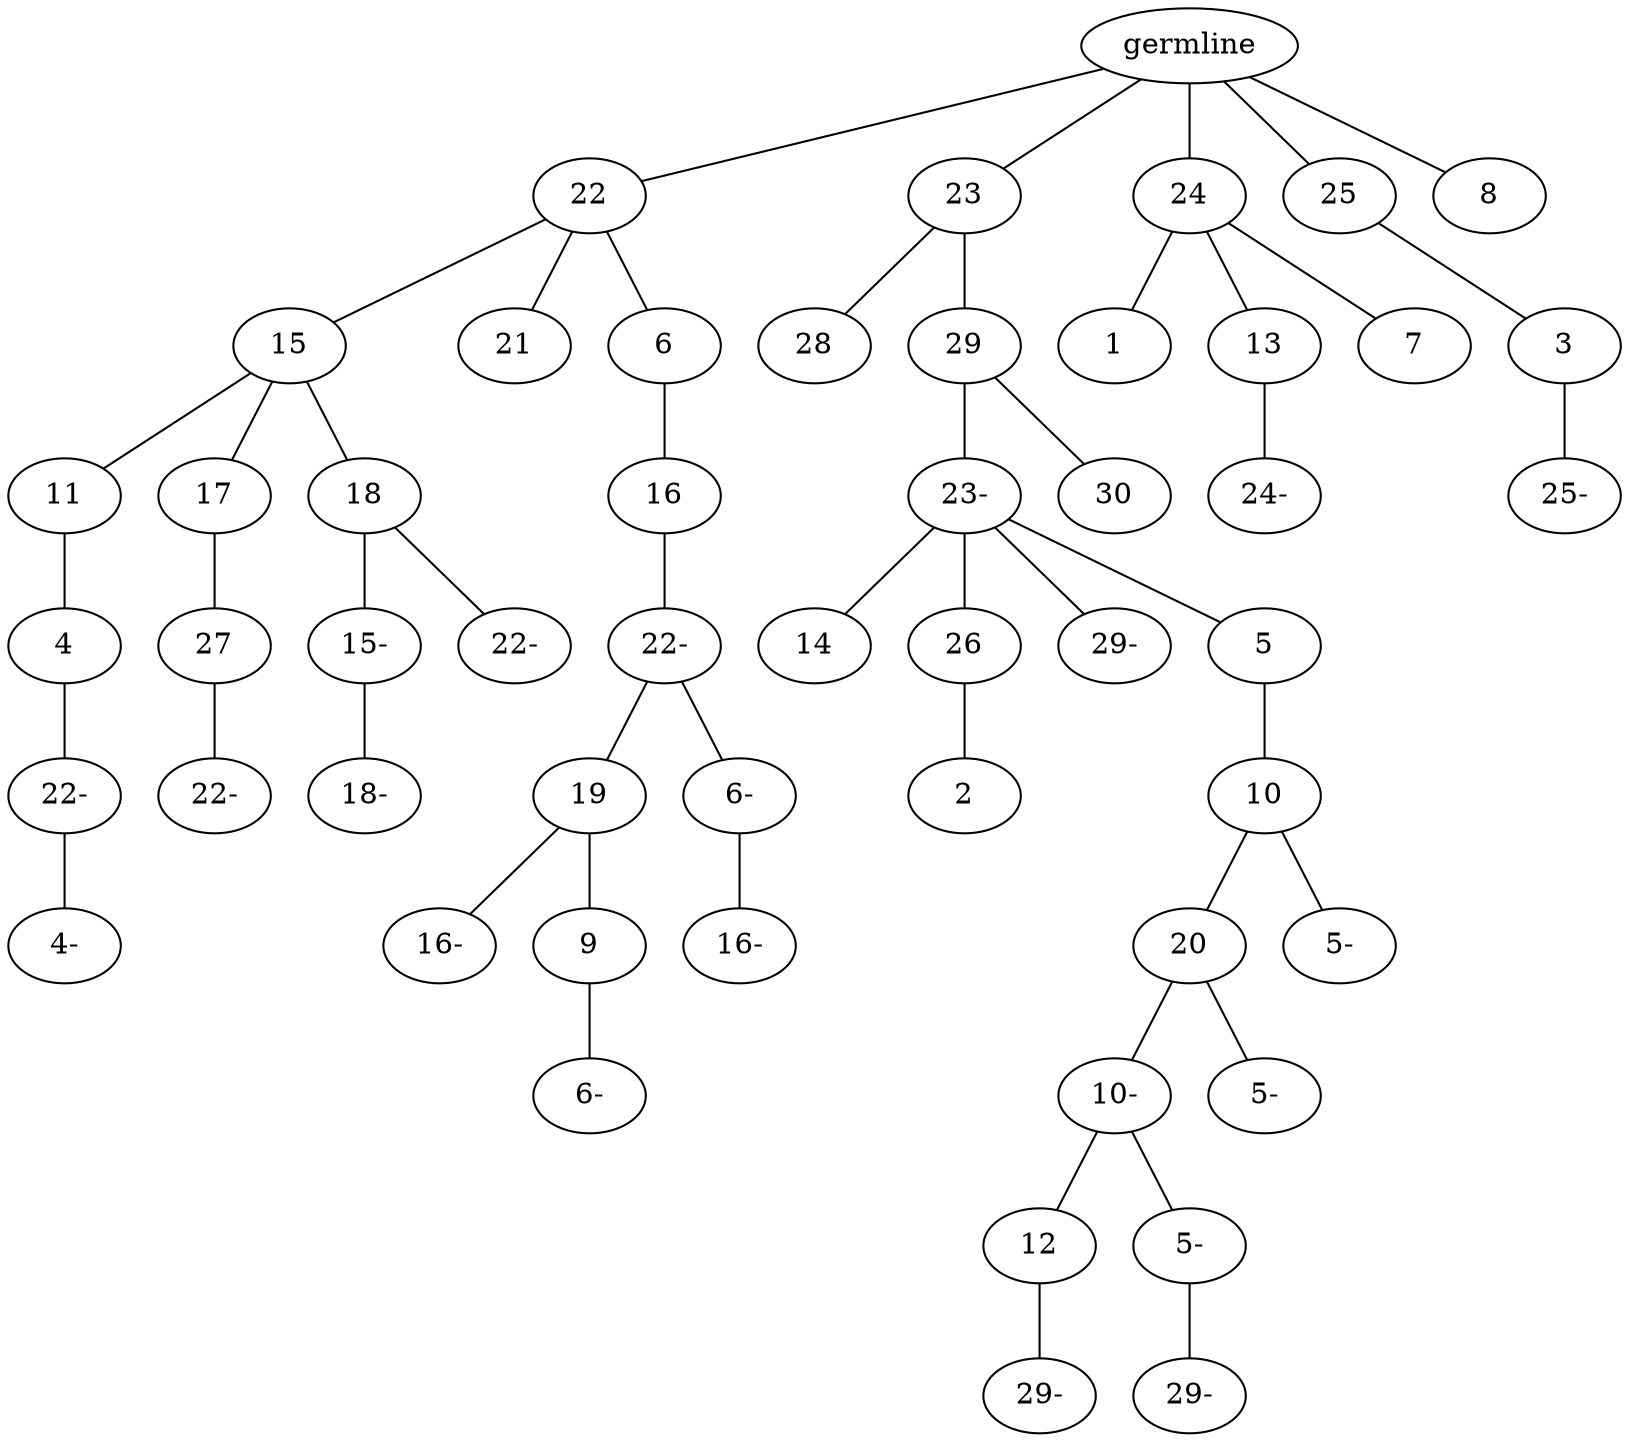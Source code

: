graph tree {
    "140235187382832" [label="germline"];
    "140235187475120" [label="22"];
    "140235187439168" [label="15"];
    "140235187439072" [label="11"];
    "140235187438736" [label="4"];
    "140235187440272" [label="22-"];
    "140235187438352" [label="4-"];
    "140235187437632" [label="17"];
    "140235187440848" [label="27"];
    "140235187449520" [label="22-"];
    "140235187438112" [label="18"];
    "140235187441568" [label="15-"];
    "140235187437968" [label="18-"];
    "140235187438832" [label="22-"];
    "140235187438064" [label="21"];
    "140235187437824" [label="6"];
    "140235187438208" [label="16"];
    "140235187438400" [label="22-"];
    "140235187441040" [label="19"];
    "140235187412896" [label="16-"];
    "140235187412176" [label="9"];
    "140235187410976" [label="6-"];
    "140235187439744" [label="6-"];
    "140235187412032" [label="16-"];
    "140235187478240" [label="23"];
    "140235187439216" [label="28"];
    "140235187438928" [label="29"];
    "140235187440944" [label="23-"];
    "140235187410736" [label="14"];
    "140235187411216" [label="26"];
    "140235187411600" [label="2"];
    "140235187410784" [label="29-"];
    "140235187412800" [label="5"];
    "140235187412512" [label="10"];
    "140235187410448" [label="20"];
    "140235187447024" [label="10-"];
    "140235187500512" [label="12"];
    "140235187499600" [label="29-"];
    "140235187499408" [label="5-"];
    "140235187499168" [label="29-"];
    "140235187500032" [label="5-"];
    "140235187412848" [label="5-"];
    "140235187439456" [label="30"];
    "140235187478384" [label="24"];
    "140235187438784" [label="1"];
    "140235187439312" [label="13"];
    "140235187411072" [label="24-"];
    "140235187439120" [label="7"];
    "140235187440464" [label="25"];
    "140235187411744" [label="3"];
    "140235187499312" [label="25-"];
    "140235187438544" [label="8"];
    "140235187382832" -- "140235187475120";
    "140235187382832" -- "140235187478240";
    "140235187382832" -- "140235187478384";
    "140235187382832" -- "140235187440464";
    "140235187382832" -- "140235187438544";
    "140235187475120" -- "140235187439168";
    "140235187475120" -- "140235187438064";
    "140235187475120" -- "140235187437824";
    "140235187439168" -- "140235187439072";
    "140235187439168" -- "140235187437632";
    "140235187439168" -- "140235187438112";
    "140235187439072" -- "140235187438736";
    "140235187438736" -- "140235187440272";
    "140235187440272" -- "140235187438352";
    "140235187437632" -- "140235187440848";
    "140235187440848" -- "140235187449520";
    "140235187438112" -- "140235187441568";
    "140235187438112" -- "140235187438832";
    "140235187441568" -- "140235187437968";
    "140235187437824" -- "140235187438208";
    "140235187438208" -- "140235187438400";
    "140235187438400" -- "140235187441040";
    "140235187438400" -- "140235187439744";
    "140235187441040" -- "140235187412896";
    "140235187441040" -- "140235187412176";
    "140235187412176" -- "140235187410976";
    "140235187439744" -- "140235187412032";
    "140235187478240" -- "140235187439216";
    "140235187478240" -- "140235187438928";
    "140235187438928" -- "140235187440944";
    "140235187438928" -- "140235187439456";
    "140235187440944" -- "140235187410736";
    "140235187440944" -- "140235187411216";
    "140235187440944" -- "140235187410784";
    "140235187440944" -- "140235187412800";
    "140235187411216" -- "140235187411600";
    "140235187412800" -- "140235187412512";
    "140235187412512" -- "140235187410448";
    "140235187412512" -- "140235187412848";
    "140235187410448" -- "140235187447024";
    "140235187410448" -- "140235187500032";
    "140235187447024" -- "140235187500512";
    "140235187447024" -- "140235187499408";
    "140235187500512" -- "140235187499600";
    "140235187499408" -- "140235187499168";
    "140235187478384" -- "140235187438784";
    "140235187478384" -- "140235187439312";
    "140235187478384" -- "140235187439120";
    "140235187439312" -- "140235187411072";
    "140235187440464" -- "140235187411744";
    "140235187411744" -- "140235187499312";
}

